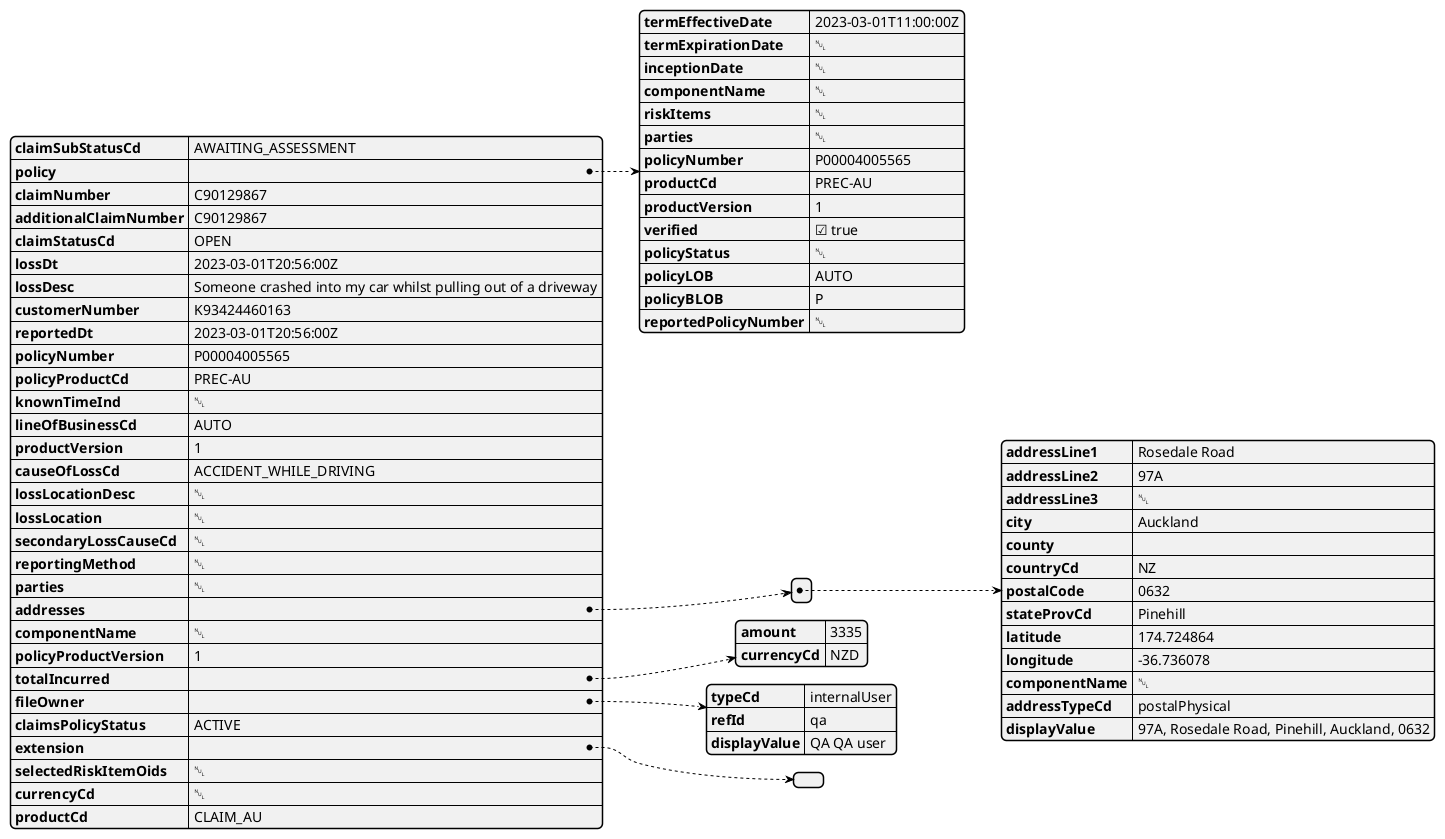 @startjson

{
  "claimSubStatusCd": "AWAITING_ASSESSMENT",
  "policy": {
    "termEffectiveDate": "2023-03-01T11:00:00Z",
    "termExpirationDate": null,
    "inceptionDate": null,
    "componentName": null,
    "riskItems": null,
    "parties": null,
    "policyNumber": "P00004005565",
    "productCd": "PREC-AU",
    "productVersion": 1,
    "verified": true,
    "policyStatus": null,
    "policyLOB": "AUTO",
    "policyBLOB": "P",
    "reportedPolicyNumber": null
  },
  "claimNumber": "C90129867",
  "additionalClaimNumber": "C90129867",
  "claimStatusCd": "OPEN",
  "lossDt": "2023-03-01T20:56:00Z",
  "lossDesc": "Someone crashed into my car whilst pulling out of a driveway",
  "customerNumber": "K93424460163",
  "reportedDt": "2023-03-01T20:56:00Z",
  "policyNumber": "P00004005565",
  "policyProductCd": "PREC-AU",
  "knownTimeInd": null,
  "lineOfBusinessCd": "AUTO",
  "productVersion": 1,
  "causeOfLossCd": "ACCIDENT_WHILE_DRIVING",
  "lossLocationDesc": null,
  "lossLocation": null,
  "secondaryLossCauseCd": null,
  "reportingMethod": null,
  "parties": null,
  "addresses": [
    {
      "addressLine1": "Rosedale Road",
      "addressLine2": "97A",
      "addressLine3": null,
      "city": "Auckland",
      "county": "",
      "countryCd": "NZ",
      "postalCode": "0632",
      "stateProvCd": "Pinehill",
      "latitude": 174.724864,
      "longitude": -36.736078,
      "componentName": null,
      "addressTypeCd": "postalPhysical",
      "displayValue": "97A, Rosedale Road, Pinehill, Auckland, 0632"
    }
  ],
  "componentName": null,
  "policyProductVersion": 1,
  "totalIncurred": {
    "amount": 3335,
    "currencyCd": "NZD"
  },
  "fileOwner": {
    "typeCd": "internalUser",
    "refId": "qa",
    "displayValue": "QA QA user"
  },
  "claimsPolicyStatus": "ACTIVE",
  "extension": {},
  "selectedRiskItemOids": null,
  "currencyCd": null,
  "productCd": "CLAIM_AU"
}


@endjson